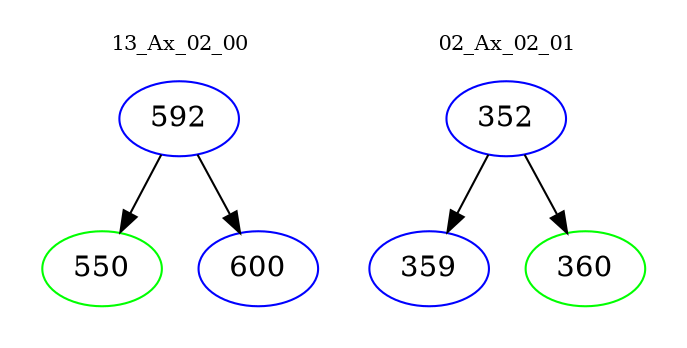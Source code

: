 digraph{
subgraph cluster_0 {
color = white
label = "13_Ax_02_00";
fontsize=10;
T0_592 [label="592", color="blue"]
T0_592 -> T0_550 [color="black"]
T0_550 [label="550", color="green"]
T0_592 -> T0_600 [color="black"]
T0_600 [label="600", color="blue"]
}
subgraph cluster_1 {
color = white
label = "02_Ax_02_01";
fontsize=10;
T1_352 [label="352", color="blue"]
T1_352 -> T1_359 [color="black"]
T1_359 [label="359", color="blue"]
T1_352 -> T1_360 [color="black"]
T1_360 [label="360", color="green"]
}
}
